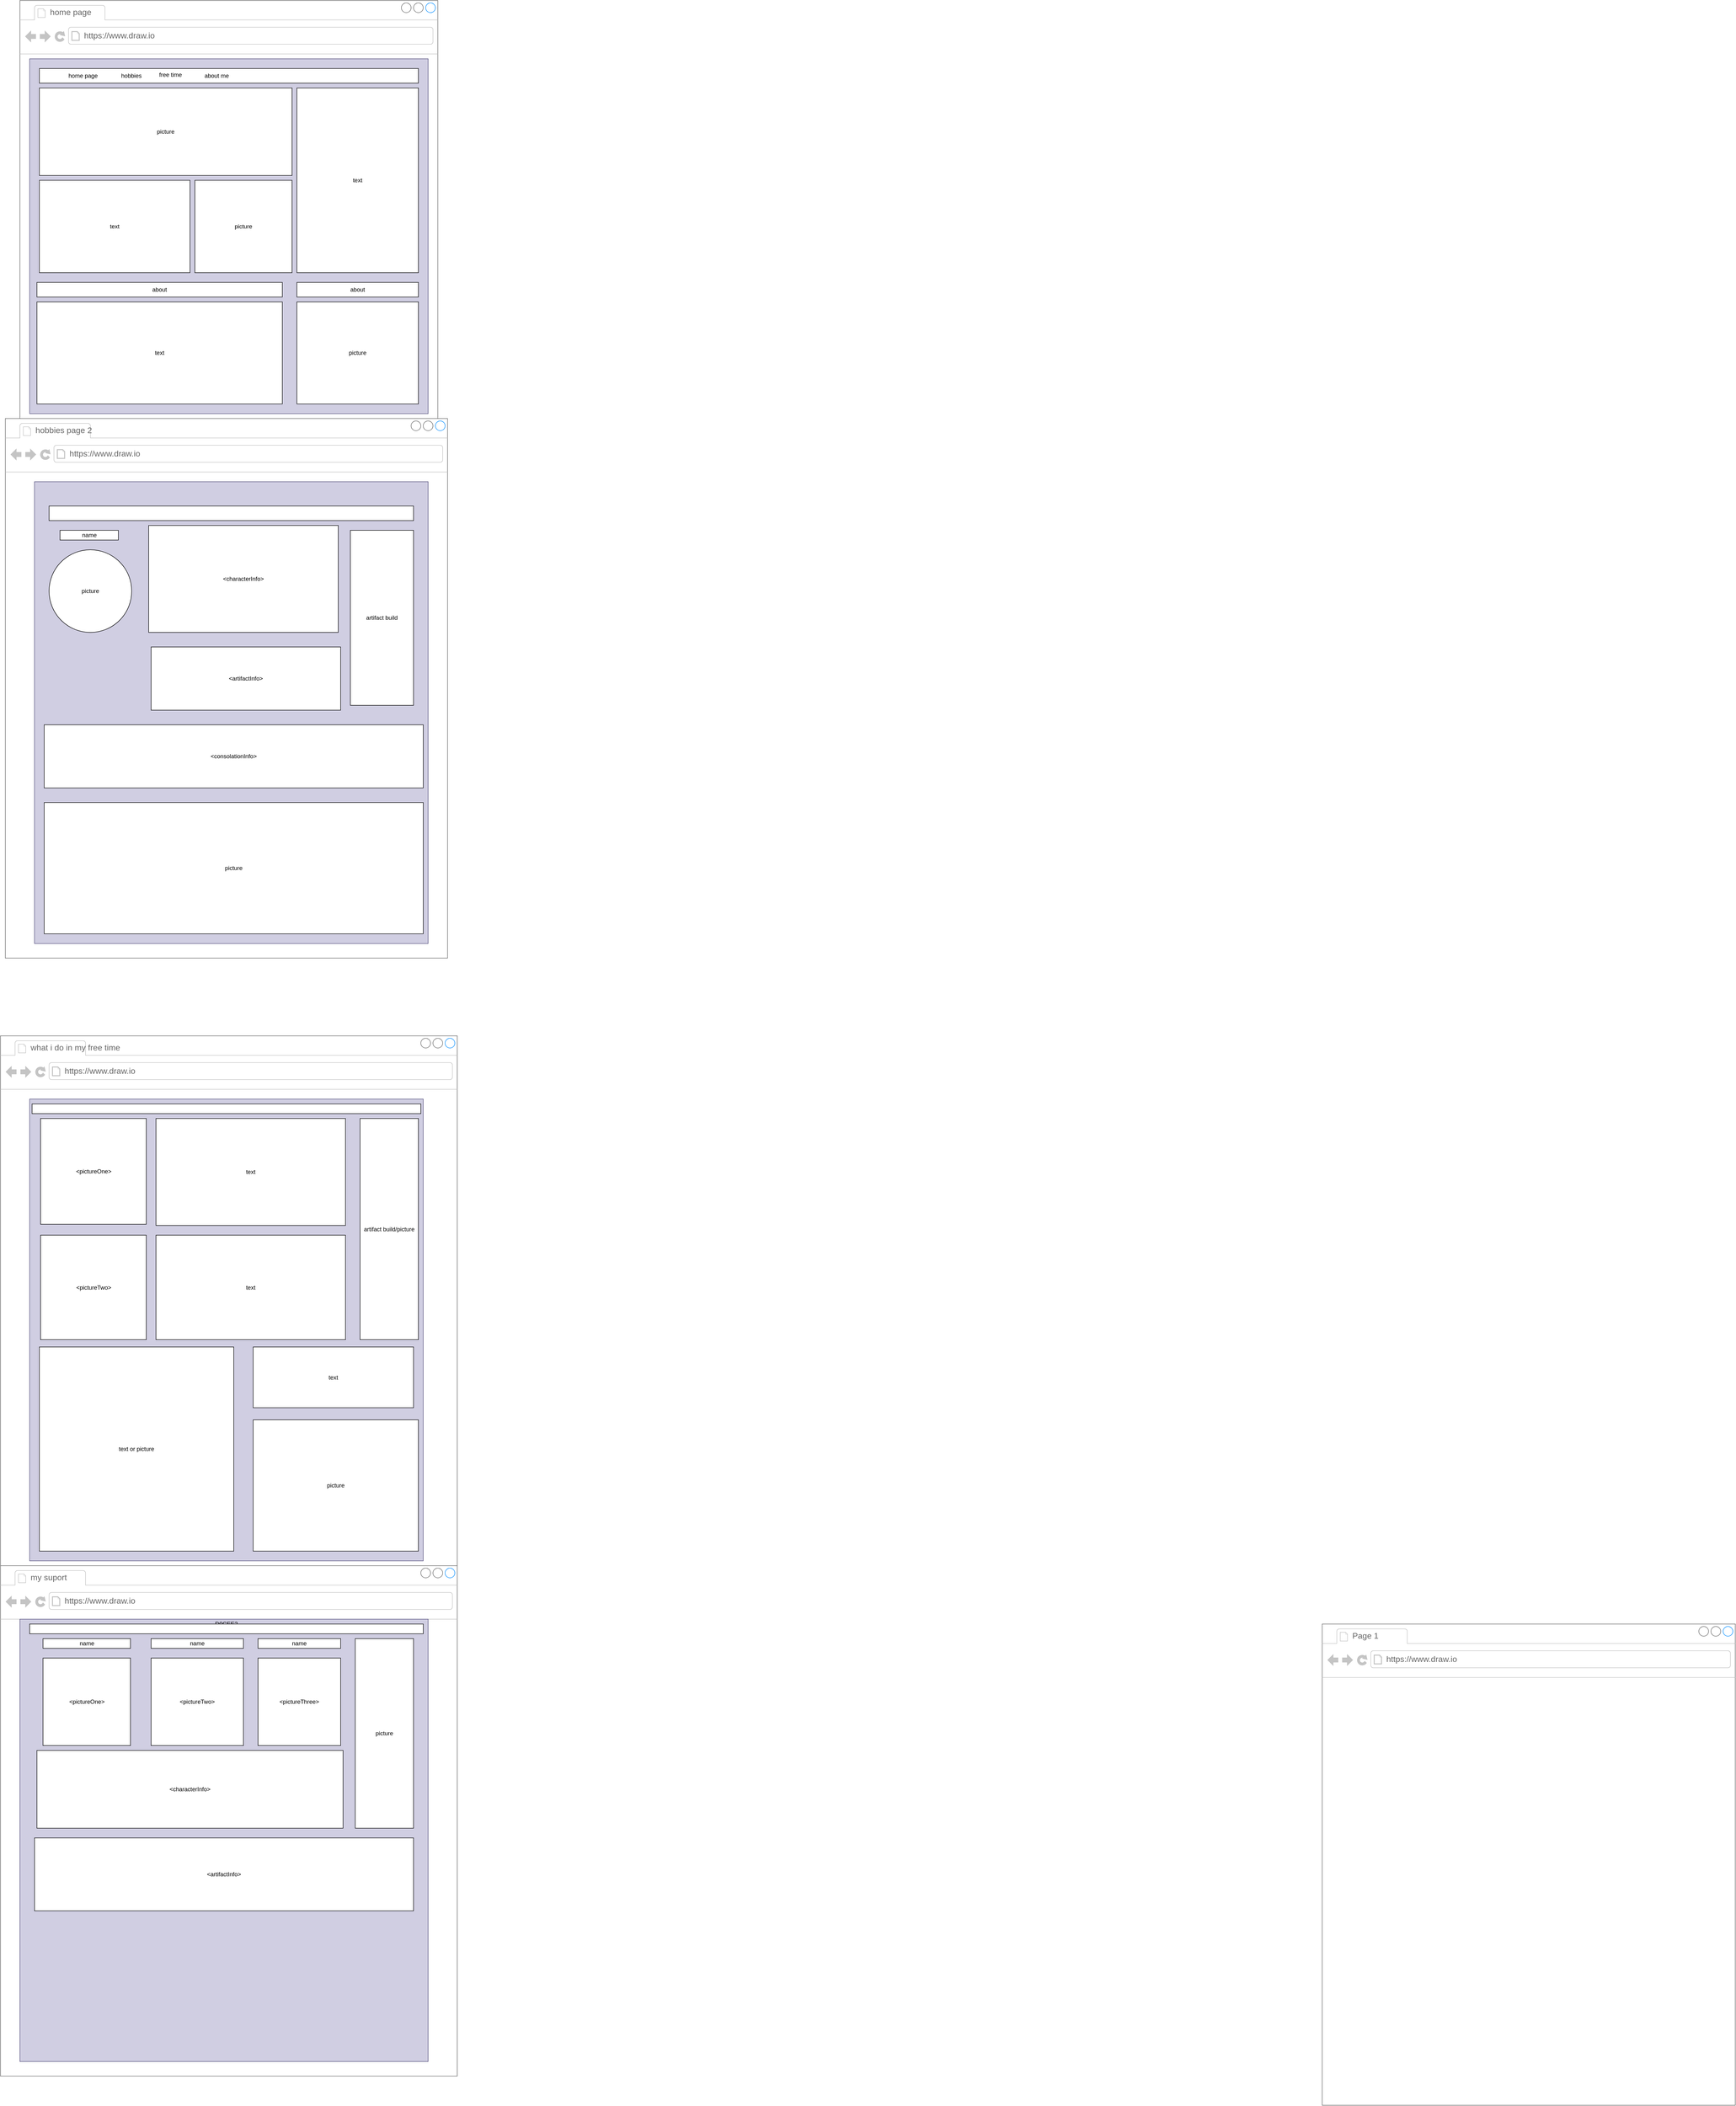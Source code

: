 <mxfile version="14.6.13" type="github">
  <diagram id="42nAeBY5ltI8XaT_0Y52" name="Page-1">
    <mxGraphModel dx="2032" dy="1864" grid="1" gridSize="10" guides="1" tooltips="1" connect="1" arrows="1" fold="1" page="1" pageScale="1" pageWidth="850" pageHeight="1100" math="0" shadow="0">
      <root>
        <mxCell id="0" />
        <mxCell id="1" parent="0" />
        <mxCell id="8fVU1boZ7IEuu_4T_Fnp-50" value="" style="strokeWidth=1;shadow=0;dashed=0;align=center;html=1;shape=mxgraph.mockup.containers.browserWindow;rSize=0;strokeColor=#666666;strokeColor2=#008cff;strokeColor3=#c4c4c4;mainText=,;recursiveResize=0;" parent="1" vertex="1">
          <mxGeometry x="-40" y="2120" width="940" height="1050" as="geometry" />
        </mxCell>
        <mxCell id="8fVU1boZ7IEuu_4T_Fnp-51" value="my suport" style="strokeWidth=1;shadow=0;dashed=0;align=center;html=1;shape=mxgraph.mockup.containers.anchor;fontSize=17;fontColor=#666666;align=left;" parent="8fVU1boZ7IEuu_4T_Fnp-50" vertex="1">
          <mxGeometry x="60" y="12" width="110" height="26" as="geometry" />
        </mxCell>
        <mxCell id="8fVU1boZ7IEuu_4T_Fnp-52" value="https://www.draw.io" style="strokeWidth=1;shadow=0;dashed=0;align=center;html=1;shape=mxgraph.mockup.containers.anchor;rSize=0;fontSize=17;fontColor=#666666;align=left;" parent="8fVU1boZ7IEuu_4T_Fnp-50" vertex="1">
          <mxGeometry x="130" y="60" width="250" height="26" as="geometry" />
        </mxCell>
        <mxCell id="8fVU1boZ7IEuu_4T_Fnp-49" value="" style="rounded=0;whiteSpace=wrap;html=1;fillColor=#d0cee2;strokeColor=#56517e;" parent="1" vertex="1">
          <mxGeometry y="2230" width="840" height="910" as="geometry" />
        </mxCell>
        <mxCell id="8fVU1boZ7IEuu_4T_Fnp-43" value="" style="strokeWidth=1;shadow=0;dashed=0;align=center;html=1;shape=mxgraph.mockup.containers.browserWindow;rSize=0;strokeColor=#666666;strokeColor2=#008cff;strokeColor3=#c4c4c4;mainText=,;recursiveResize=0;" parent="1" vertex="1">
          <mxGeometry x="2680" y="2240" width="850" height="990" as="geometry" />
        </mxCell>
        <mxCell id="8fVU1boZ7IEuu_4T_Fnp-44" value="Page 1" style="strokeWidth=1;shadow=0;dashed=0;align=center;html=1;shape=mxgraph.mockup.containers.anchor;fontSize=17;fontColor=#666666;align=left;" parent="8fVU1boZ7IEuu_4T_Fnp-43" vertex="1">
          <mxGeometry x="60" y="12" width="110" height="26" as="geometry" />
        </mxCell>
        <mxCell id="8fVU1boZ7IEuu_4T_Fnp-45" value="https://www.draw.io" style="strokeWidth=1;shadow=0;dashed=0;align=center;html=1;shape=mxgraph.mockup.containers.anchor;rSize=0;fontSize=17;fontColor=#666666;align=left;" parent="8fVU1boZ7IEuu_4T_Fnp-43" vertex="1">
          <mxGeometry x="130" y="60" width="250" height="26" as="geometry" />
        </mxCell>
        <mxCell id="8fVU1boZ7IEuu_4T_Fnp-31" value="" style="strokeWidth=1;shadow=0;dashed=0;align=center;html=1;shape=mxgraph.mockup.containers.browserWindow;rSize=0;strokeColor=#666666;strokeColor2=#008cff;strokeColor3=#c4c4c4;mainText=,;recursiveResize=0;" parent="1" vertex="1">
          <mxGeometry x="-40" y="1030" width="940" height="1090" as="geometry" />
        </mxCell>
        <mxCell id="8fVU1boZ7IEuu_4T_Fnp-32" value="what i do in my free time" style="strokeWidth=1;shadow=0;dashed=0;align=center;html=1;shape=mxgraph.mockup.containers.anchor;fontSize=17;fontColor=#666666;align=left;" parent="8fVU1boZ7IEuu_4T_Fnp-31" vertex="1">
          <mxGeometry x="60" y="12" width="110" height="26" as="geometry" />
        </mxCell>
        <mxCell id="8fVU1boZ7IEuu_4T_Fnp-33" value="https://www.draw.io" style="strokeWidth=1;shadow=0;dashed=0;align=center;html=1;shape=mxgraph.mockup.containers.anchor;rSize=0;fontSize=17;fontColor=#666666;align=left;" parent="8fVU1boZ7IEuu_4T_Fnp-31" vertex="1">
          <mxGeometry x="130" y="60" width="250" height="26" as="geometry" />
        </mxCell>
        <mxCell id="8fVU1boZ7IEuu_4T_Fnp-28" value="" style="strokeWidth=1;shadow=0;dashed=0;align=center;html=1;shape=mxgraph.mockup.containers.browserWindow;rSize=0;strokeColor=#666666;strokeColor2=#008cff;strokeColor3=#c4c4c4;mainText=,;recursiveResize=0;" parent="1" vertex="1">
          <mxGeometry x="-30" y="-240" width="910" height="1110" as="geometry" />
        </mxCell>
        <mxCell id="8fVU1boZ7IEuu_4T_Fnp-29" value="hobbies page 2" style="strokeWidth=1;shadow=0;dashed=0;align=center;html=1;shape=mxgraph.mockup.containers.anchor;fontSize=17;fontColor=#666666;align=left;" parent="8fVU1boZ7IEuu_4T_Fnp-28" vertex="1">
          <mxGeometry x="60" y="12" width="110" height="26" as="geometry" />
        </mxCell>
        <mxCell id="8fVU1boZ7IEuu_4T_Fnp-30" value="https://www.draw.io" style="strokeWidth=1;shadow=0;dashed=0;align=center;html=1;shape=mxgraph.mockup.containers.anchor;rSize=0;fontSize=17;fontColor=#666666;align=left;" parent="8fVU1boZ7IEuu_4T_Fnp-28" vertex="1">
          <mxGeometry x="130" y="60" width="250" height="26" as="geometry" />
        </mxCell>
        <mxCell id="8fVU1boZ7IEuu_4T_Fnp-25" value="" style="strokeWidth=1;shadow=0;dashed=0;align=center;html=1;shape=mxgraph.mockup.containers.browserWindow;rSize=0;strokeColor=#666666;strokeColor2=#008cff;strokeColor3=#c4c4c4;mainText=,;recursiveResize=0;" parent="1" vertex="1">
          <mxGeometry y="-1100" width="860" height="860" as="geometry" />
        </mxCell>
        <mxCell id="8fVU1boZ7IEuu_4T_Fnp-26" value="home page" style="strokeWidth=1;shadow=0;dashed=0;align=center;html=1;shape=mxgraph.mockup.containers.anchor;fontSize=17;fontColor=#666666;align=left;" parent="8fVU1boZ7IEuu_4T_Fnp-25" vertex="1">
          <mxGeometry x="60" y="12" width="110" height="26" as="geometry" />
        </mxCell>
        <mxCell id="8fVU1boZ7IEuu_4T_Fnp-27" value="https://www.draw.io" style="strokeWidth=1;shadow=0;dashed=0;align=center;html=1;shape=mxgraph.mockup.containers.anchor;rSize=0;fontSize=17;fontColor=#666666;align=left;" parent="8fVU1boZ7IEuu_4T_Fnp-25" vertex="1">
          <mxGeometry x="130" y="60" width="250" height="26" as="geometry" />
        </mxCell>
        <mxCell id="we5ksyu7aV5o7LYmEZMr-11" value="" style="rounded=0;whiteSpace=wrap;html=1;fillColor=#d0cee2;strokeColor=#56517e;&#xa;&lt;img src=&quot;https://i.pinimg.com/736x/c6/a8/6e/c6a86e41f9f3ce4b3b8fe2c930c5b3b4.jpg&quot;" parent="1" vertex="1">
          <mxGeometry x="20" y="-980" width="820" height="730" as="geometry" />
        </mxCell>
        <mxCell id="3QXAhMcdUUcTTvY7QrrD-12" value="" style="rounded=0;whiteSpace=wrap;html=1;fillColor=#d0cee2;strokeColor=#56517e;" parent="1" vertex="1">
          <mxGeometry x="30" y="-110" width="810" height="950" as="geometry" />
        </mxCell>
        <mxCell id="3QXAhMcdUUcTTvY7QrrD-1" value="picture" style="rounded=0;whiteSpace=wrap;html=1;" parent="1" vertex="1">
          <mxGeometry x="50" y="550" width="780" height="270" as="geometry" />
        </mxCell>
        <mxCell id="3QXAhMcdUUcTTvY7QrrD-2" value="artifact build" style="rounded=0;whiteSpace=wrap;html=1;" parent="1" vertex="1">
          <mxGeometry x="680" y="-10" width="130" height="360" as="geometry" />
        </mxCell>
        <mxCell id="3QXAhMcdUUcTTvY7QrrD-3" value="&amp;lt;artifactInfo&amp;gt;" style="rounded=0;whiteSpace=wrap;html=1;" parent="1" vertex="1">
          <mxGeometry x="270" y="230" width="390" height="130" as="geometry" />
        </mxCell>
        <mxCell id="3QXAhMcdUUcTTvY7QrrD-4" value="&amp;lt;characterInfo&amp;gt;" style="rounded=0;whiteSpace=wrap;html=1;" parent="1" vertex="1">
          <mxGeometry x="265" y="-20" width="390" height="220" as="geometry" />
        </mxCell>
        <mxCell id="3QXAhMcdUUcTTvY7QrrD-8" value="&amp;lt;consolationInfo&amp;gt;" style="rounded=0;whiteSpace=wrap;html=1;" parent="1" vertex="1">
          <mxGeometry x="50" y="390" width="780" height="130" as="geometry" />
        </mxCell>
        <mxCell id="3QXAhMcdUUcTTvY7QrrD-9" value="picture" style="ellipse;whiteSpace=wrap;html=1;aspect=fixed;" parent="1" vertex="1">
          <mxGeometry x="60" y="30" width="170" height="170" as="geometry" />
        </mxCell>
        <mxCell id="3QXAhMcdUUcTTvY7QrrD-10" value="" style="rounded=0;whiteSpace=wrap;html=1;" parent="1" vertex="1">
          <mxGeometry x="60" y="-60" width="750" height="30" as="geometry" />
        </mxCell>
        <mxCell id="3QXAhMcdUUcTTvY7QrrD-11" value="name" style="rounded=0;whiteSpace=wrap;html=1;" parent="1" vertex="1">
          <mxGeometry x="82.5" y="-10" width="120" height="20" as="geometry" />
        </mxCell>
        <mxCell id="we5ksyu7aV5o7LYmEZMr-1" value="text" style="rounded=0;whiteSpace=wrap;html=1;" parent="1" vertex="1">
          <mxGeometry x="35" y="-480" width="505" height="210" as="geometry" />
        </mxCell>
        <mxCell id="we5ksyu7aV5o7LYmEZMr-2" value="picture" style="rounded=0;whiteSpace=wrap;html=1;" parent="1" vertex="1">
          <mxGeometry x="570" y="-480" width="250" height="210" as="geometry" />
        </mxCell>
        <mxCell id="we5ksyu7aV5o7LYmEZMr-3" value="about" style="rounded=0;whiteSpace=wrap;html=1;" parent="1" vertex="1">
          <mxGeometry x="570" y="-520" width="250" height="30" as="geometry" />
        </mxCell>
        <mxCell id="we5ksyu7aV5o7LYmEZMr-4" value="about" style="rounded=0;whiteSpace=wrap;html=1;" parent="1" vertex="1">
          <mxGeometry x="35" y="-520" width="505" height="30" as="geometry" />
        </mxCell>
        <mxCell id="we5ksyu7aV5o7LYmEZMr-5" value="text" style="rounded=0;whiteSpace=wrap;html=1;" parent="1" vertex="1">
          <mxGeometry x="570" y="-920" width="250" height="380" as="geometry" />
        </mxCell>
        <mxCell id="we5ksyu7aV5o7LYmEZMr-7" value="" style="rounded=0;whiteSpace=wrap;html=1;" parent="1" vertex="1">
          <mxGeometry x="40" y="-960" width="780" height="30" as="geometry" />
        </mxCell>
        <mxCell id="we5ksyu7aV5o7LYmEZMr-8" value="picture" style="rounded=0;whiteSpace=wrap;html=1;" parent="1" vertex="1">
          <mxGeometry x="40" y="-920" width="520" height="180" as="geometry" />
        </mxCell>
        <mxCell id="we5ksyu7aV5o7LYmEZMr-9" value="picture" style="rounded=0;whiteSpace=wrap;html=1;" parent="1" vertex="1">
          <mxGeometry x="360" y="-730" width="200" height="190" as="geometry" />
        </mxCell>
        <mxCell id="we5ksyu7aV5o7LYmEZMr-10" value="text" style="rounded=0;whiteSpace=wrap;html=1;" parent="1" vertex="1">
          <mxGeometry x="40" y="-730" width="310" height="190" as="geometry" />
        </mxCell>
        <mxCell id="8fVU1boZ7IEuu_4T_Fnp-1" value="" style="rounded=0;whiteSpace=wrap;html=1;fillColor=#d0cee2;strokeColor=#56517e;" parent="1" vertex="1">
          <mxGeometry x="20" y="1160" width="810" height="950" as="geometry" />
        </mxCell>
        <mxCell id="8fVU1boZ7IEuu_4T_Fnp-2" value="picture" style="rounded=0;whiteSpace=wrap;html=1;" parent="1" vertex="1">
          <mxGeometry x="480" y="1820" width="340" height="270" as="geometry" />
        </mxCell>
        <mxCell id="8fVU1boZ7IEuu_4T_Fnp-3" value="text" style="rounded=0;whiteSpace=wrap;html=1;" parent="1" vertex="1">
          <mxGeometry x="480" y="1670" width="330" height="125" as="geometry" />
        </mxCell>
        <mxCell id="8fVU1boZ7IEuu_4T_Fnp-4" value="text" style="rounded=0;whiteSpace=wrap;html=1;" parent="1" vertex="1">
          <mxGeometry x="280" y="1200" width="390" height="220" as="geometry" />
        </mxCell>
        <mxCell id="8fVU1boZ7IEuu_4T_Fnp-5" value="text" style="rounded=0;whiteSpace=wrap;html=1;" parent="1" vertex="1">
          <mxGeometry x="280" y="1440" width="390" height="215" as="geometry" />
        </mxCell>
        <mxCell id="8fVU1boZ7IEuu_4T_Fnp-6" value="&amp;lt;pictureOne&amp;gt;" style="whiteSpace=wrap;html=1;aspect=fixed;" parent="1" vertex="1">
          <mxGeometry x="42.5" y="1200" width="217.5" height="217.5" as="geometry" />
        </mxCell>
        <mxCell id="8fVU1boZ7IEuu_4T_Fnp-7" value="text or picture" style="rounded=0;whiteSpace=wrap;html=1;" parent="1" vertex="1">
          <mxGeometry x="40" y="1670" width="400" height="420" as="geometry" />
        </mxCell>
        <mxCell id="8fVU1boZ7IEuu_4T_Fnp-9" value="artifact build/picture" style="rounded=0;whiteSpace=wrap;html=1;" parent="1" vertex="1">
          <mxGeometry x="700" y="1200" width="120" height="455" as="geometry" />
        </mxCell>
        <mxCell id="8fVU1boZ7IEuu_4T_Fnp-10" value="&amp;lt;pictureTwo&amp;gt;" style="rounded=0;whiteSpace=wrap;html=1;" parent="1" vertex="1">
          <mxGeometry x="42.5" y="1440" width="217.5" height="215" as="geometry" />
        </mxCell>
        <mxCell id="8fVU1boZ7IEuu_4T_Fnp-13" value="picture" style="rounded=0;whiteSpace=wrap;html=1;" parent="1" vertex="1">
          <mxGeometry x="690" y="2270" width="120" height="390" as="geometry" />
        </mxCell>
        <mxCell id="8fVU1boZ7IEuu_4T_Fnp-14" value="name" style="rounded=0;whiteSpace=wrap;html=1;" parent="1" vertex="1">
          <mxGeometry x="490" y="2270" width="170" height="20" as="geometry" />
        </mxCell>
        <mxCell id="8fVU1boZ7IEuu_4T_Fnp-15" value="&amp;lt;pictureTwo&amp;gt;" style="rounded=0;whiteSpace=wrap;html=1;" parent="1" vertex="1">
          <mxGeometry x="270" y="2310" width="190" height="180" as="geometry" />
        </mxCell>
        <mxCell id="8fVU1boZ7IEuu_4T_Fnp-16" value="&amp;lt;pictureOne&amp;gt;" style="whiteSpace=wrap;html=1;aspect=fixed;" parent="1" vertex="1">
          <mxGeometry x="47.5" y="2310" width="180" height="180" as="geometry" />
        </mxCell>
        <mxCell id="8fVU1boZ7IEuu_4T_Fnp-17" value="&amp;lt;artifactInfo&amp;gt;" style="rounded=0;whiteSpace=wrap;html=1;" parent="1" vertex="1">
          <mxGeometry x="30" y="2680" width="780" height="150" as="geometry" />
        </mxCell>
        <mxCell id="8fVU1boZ7IEuu_4T_Fnp-19" value="&amp;lt;characterInfo&amp;gt;" style="rounded=0;whiteSpace=wrap;html=1;" parent="1" vertex="1">
          <mxGeometry x="35" y="2500" width="630" height="160" as="geometry" />
        </mxCell>
        <mxCell id="8fVU1boZ7IEuu_4T_Fnp-20" value="&amp;lt;pictureThree&amp;gt;" style="rounded=0;whiteSpace=wrap;html=1;" parent="1" vertex="1">
          <mxGeometry x="490" y="2310" width="170" height="180" as="geometry" />
        </mxCell>
        <mxCell id="8fVU1boZ7IEuu_4T_Fnp-21" value="name" style="rounded=0;whiteSpace=wrap;html=1;" parent="1" vertex="1">
          <mxGeometry x="270" y="2270" width="190" height="20" as="geometry" />
        </mxCell>
        <mxCell id="8fVU1boZ7IEuu_4T_Fnp-22" value="name" style="rounded=0;whiteSpace=wrap;html=1;" parent="1" vertex="1">
          <mxGeometry x="47.5" y="2270" width="180" height="20" as="geometry" />
        </mxCell>
        <mxCell id="8fVU1boZ7IEuu_4T_Fnp-24" value="D0CEE2" style="text;html=1;strokeColor=none;fillColor=none;align=center;verticalAlign=middle;whiteSpace=wrap;rounded=0;" parent="1" vertex="1">
          <mxGeometry x="405" y="2230" width="40" height="20" as="geometry" />
        </mxCell>
        <mxCell id="saoYmBCc3SXUsXV8IGbG-1" value="home page" style="text;html=1;strokeColor=none;fillColor=none;align=center;verticalAlign=middle;whiteSpace=wrap;rounded=0;" parent="1" vertex="1">
          <mxGeometry x="50" y="-960" width="160" height="30" as="geometry" />
        </mxCell>
        <mxCell id="saoYmBCc3SXUsXV8IGbG-8" value="hobbies" style="text;html=1;strokeColor=none;fillColor=none;align=center;verticalAlign=middle;whiteSpace=wrap;rounded=0;" parent="1" vertex="1">
          <mxGeometry x="187.5" y="-967.5" width="82.5" height="45" as="geometry" />
        </mxCell>
        <mxCell id="saoYmBCc3SXUsXV8IGbG-9" value="free time" style="text;html=1;strokeColor=none;fillColor=none;align=center;verticalAlign=middle;whiteSpace=wrap;rounded=0;" parent="1" vertex="1">
          <mxGeometry x="260" y="-972.5" width="100" height="50" as="geometry" />
        </mxCell>
        <mxCell id="saoYmBCc3SXUsXV8IGbG-11" value="about me" style="text;html=1;strokeColor=none;fillColor=none;align=center;verticalAlign=middle;whiteSpace=wrap;rounded=0;" parent="1" vertex="1">
          <mxGeometry x="365" y="-967.5" width="80" height="45" as="geometry" />
        </mxCell>
        <mxCell id="q53APG4n2NCm4hBXCt_y-1" value="" style="rounded=0;whiteSpace=wrap;html=1;" parent="1" vertex="1">
          <mxGeometry x="20" y="2240" width="810" height="20" as="geometry" />
        </mxCell>
        <mxCell id="q53APG4n2NCm4hBXCt_y-3" value="" style="rounded=0;whiteSpace=wrap;html=1;" parent="1" vertex="1">
          <mxGeometry x="25" y="1170" width="800" height="20" as="geometry" />
        </mxCell>
      </root>
    </mxGraphModel>
  </diagram>
</mxfile>
